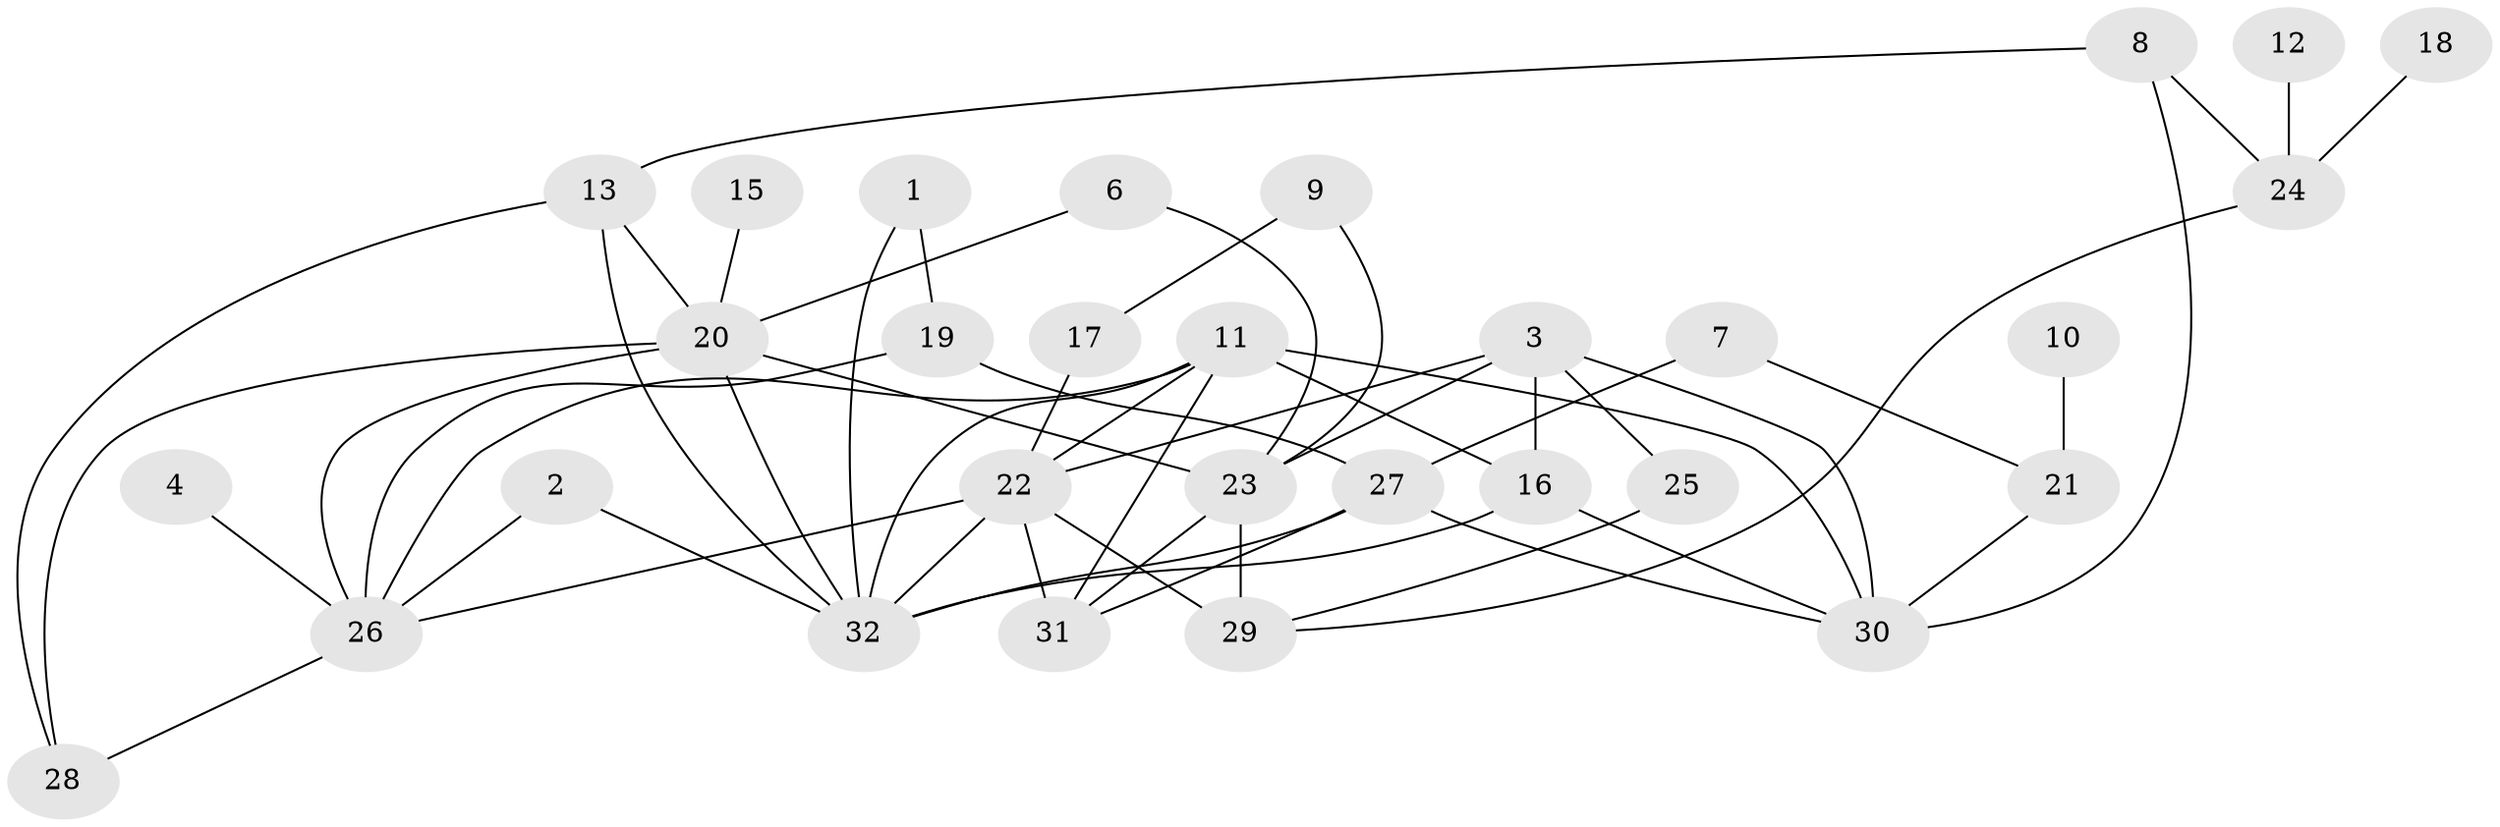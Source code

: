 // original degree distribution, {2: 0.28125, 3: 0.15625, 4: 0.1875, 1: 0.171875, 0: 0.03125, 5: 0.109375, 6: 0.046875, 8: 0.015625}
// Generated by graph-tools (version 1.1) at 2025/49/03/09/25 03:49:13]
// undirected, 30 vertices, 54 edges
graph export_dot {
graph [start="1"]
  node [color=gray90,style=filled];
  1;
  2;
  3;
  4;
  6;
  7;
  8;
  9;
  10;
  11;
  12;
  13;
  15;
  16;
  17;
  18;
  19;
  20;
  21;
  22;
  23;
  24;
  25;
  26;
  27;
  28;
  29;
  30;
  31;
  32;
  1 -- 19 [weight=1.0];
  1 -- 32 [weight=1.0];
  2 -- 26 [weight=1.0];
  2 -- 32 [weight=1.0];
  3 -- 16 [weight=1.0];
  3 -- 22 [weight=1.0];
  3 -- 23 [weight=1.0];
  3 -- 25 [weight=1.0];
  3 -- 30 [weight=1.0];
  4 -- 26 [weight=1.0];
  6 -- 20 [weight=1.0];
  6 -- 23 [weight=1.0];
  7 -- 21 [weight=1.0];
  7 -- 27 [weight=1.0];
  8 -- 13 [weight=1.0];
  8 -- 24 [weight=1.0];
  8 -- 30 [weight=1.0];
  9 -- 17 [weight=1.0];
  9 -- 23 [weight=1.0];
  10 -- 21 [weight=1.0];
  11 -- 16 [weight=1.0];
  11 -- 22 [weight=1.0];
  11 -- 26 [weight=1.0];
  11 -- 30 [weight=1.0];
  11 -- 31 [weight=1.0];
  11 -- 32 [weight=1.0];
  12 -- 24 [weight=1.0];
  13 -- 20 [weight=1.0];
  13 -- 28 [weight=1.0];
  13 -- 32 [weight=1.0];
  15 -- 20 [weight=1.0];
  16 -- 30 [weight=1.0];
  16 -- 32 [weight=1.0];
  17 -- 22 [weight=1.0];
  18 -- 24 [weight=1.0];
  19 -- 26 [weight=1.0];
  19 -- 27 [weight=1.0];
  20 -- 23 [weight=1.0];
  20 -- 26 [weight=1.0];
  20 -- 28 [weight=1.0];
  20 -- 32 [weight=1.0];
  21 -- 30 [weight=1.0];
  22 -- 26 [weight=1.0];
  22 -- 29 [weight=2.0];
  22 -- 31 [weight=3.0];
  22 -- 32 [weight=1.0];
  23 -- 29 [weight=2.0];
  23 -- 31 [weight=1.0];
  24 -- 29 [weight=1.0];
  25 -- 29 [weight=1.0];
  26 -- 28 [weight=1.0];
  27 -- 30 [weight=1.0];
  27 -- 31 [weight=1.0];
  27 -- 32 [weight=1.0];
}
